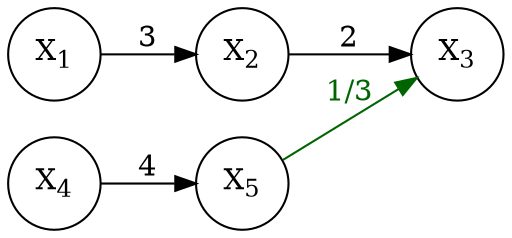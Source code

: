 digraph G {
  rankdir=LR;
  node [shape=doublecircle];
  node [shape=circle];
  x1 [label=<X<SUB>1</SUB>>];
  x2 [label=<X<SUB>2</SUB>>];
  x3 [label=<X<SUB>3</SUB>>];
  x4 [label=<X<SUB>4</SUB>>];
  x5 [label=<X<SUB>5</SUB>>];
  x1 -> x2 [label = 3];
  x2 -> x3 [label = 2];
  x4 -> x5 [label = 4];
  x5 -> x3 [label = "1/3", color="darkgreen", fontcolor="darkgreen", constraint=false];
}
